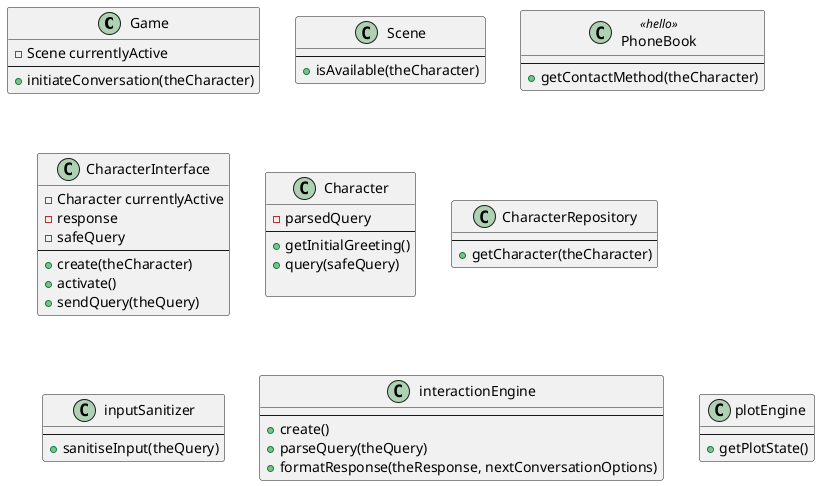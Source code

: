 @startuml

' Add Classes, methods, and attributes:
' --------------------
class Game {
    -Scene currentlyActive
    --
    +initiateConversation(theCharacter)
}

class Scene {
    --
    +isAvailable(theCharacter)
}

class PhoneBook <<hello>> {
    --
    +getContactMethod(theCharacter)
}

class CharacterInterface {
    -Character currentlyActive
    -response
    -safeQuery
    --
    +create(theCharacter)
    +activate()
    +sendQuery(theQuery)
}

class Character {
    -parsedQuery
    --
    +getInitialGreeting()
    +query(safeQuery)

}

class CharacterRepository {
    --
    +getCharacter(theCharacter)
}

class inputSanitizer {
    --
    +sanitiseInput(theQuery)
}

class interactionEngine {
    --
    +create()
    +parseQuery(theQuery)
    +formatResponse(theResponse, nextConversationOptions)
}

class plotEngine {
    --
    +getPlotState()
}

' Relations
' --------------------


@enduml